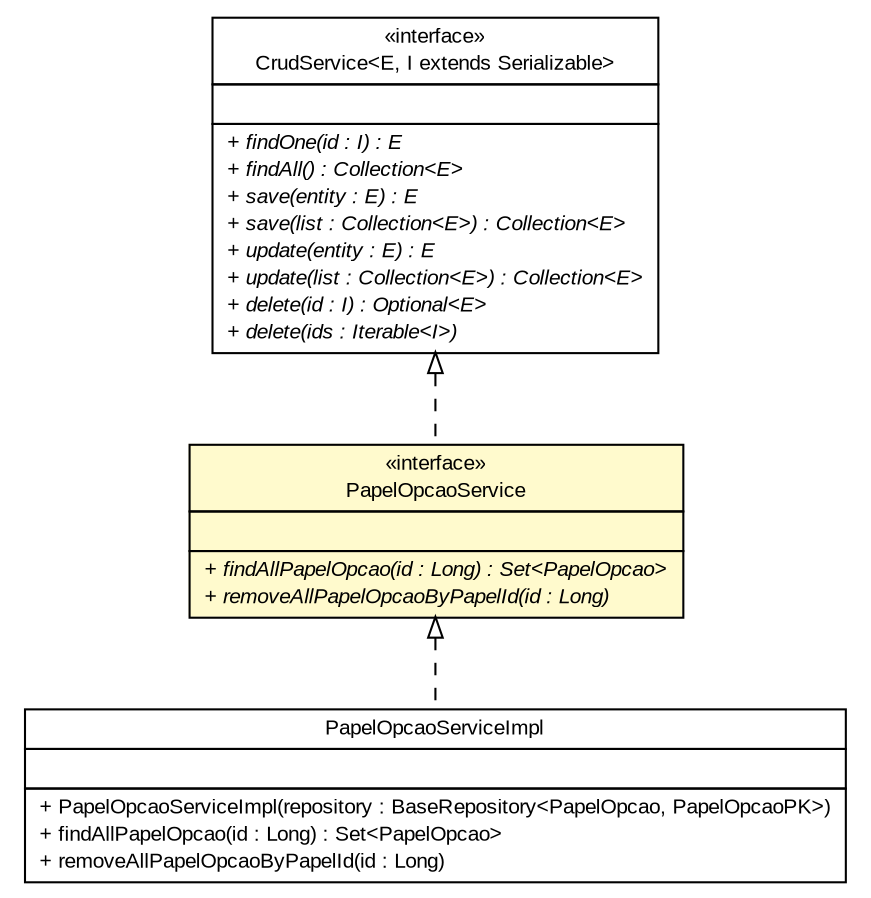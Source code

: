 #!/usr/local/bin/dot
#
# Class diagram 
# Generated by UMLGraph version R5_6 (http://www.umlgraph.org/)
#

digraph G {
	edge [fontname="arial",fontsize=10,labelfontname="arial",labelfontsize=10];
	node [fontname="arial",fontsize=10,shape=plaintext];
	nodesep=0.25;
	ranksep=0.5;
	// br.gov.to.sefaz.business.service.CrudService<E, I extends java.io.Serializable>
	c533823 [label=<<table title="br.gov.to.sefaz.business.service.CrudService" border="0" cellborder="1" cellspacing="0" cellpadding="2" port="p" href="../../../../business/service/CrudService.html">
		<tr><td><table border="0" cellspacing="0" cellpadding="1">
<tr><td align="center" balign="center"> &#171;interface&#187; </td></tr>
<tr><td align="center" balign="center"> CrudService&lt;E, I extends Serializable&gt; </td></tr>
		</table></td></tr>
		<tr><td><table border="0" cellspacing="0" cellpadding="1">
<tr><td align="left" balign="left">  </td></tr>
		</table></td></tr>
		<tr><td><table border="0" cellspacing="0" cellpadding="1">
<tr><td align="left" balign="left"><font face="arial italic" point-size="10.0"> + findOne(id : I) : E </font></td></tr>
<tr><td align="left" balign="left"><font face="arial italic" point-size="10.0"> + findAll() : Collection&lt;E&gt; </font></td></tr>
<tr><td align="left" balign="left"><font face="arial italic" point-size="10.0"> + save(entity : E) : E </font></td></tr>
<tr><td align="left" balign="left"><font face="arial italic" point-size="10.0"> + save(list : Collection&lt;E&gt;) : Collection&lt;E&gt; </font></td></tr>
<tr><td align="left" balign="left"><font face="arial italic" point-size="10.0"> + update(entity : E) : E </font></td></tr>
<tr><td align="left" balign="left"><font face="arial italic" point-size="10.0"> + update(list : Collection&lt;E&gt;) : Collection&lt;E&gt; </font></td></tr>
<tr><td align="left" balign="left"><font face="arial italic" point-size="10.0"> + delete(id : I) : Optional&lt;E&gt; </font></td></tr>
<tr><td align="left" balign="left"><font face="arial italic" point-size="10.0"> + delete(ids : Iterable&lt;I&gt;) </font></td></tr>
		</table></td></tr>
		</table>>, URL="../../../../business/service/CrudService.html", fontname="arial", fontcolor="black", fontsize=10.0];
	// br.gov.to.sefaz.seg.business.gestao.service.PapelOpcaoService
	c533943 [label=<<table title="br.gov.to.sefaz.seg.business.gestao.service.PapelOpcaoService" border="0" cellborder="1" cellspacing="0" cellpadding="2" port="p" bgcolor="lemonChiffon" href="./PapelOpcaoService.html">
		<tr><td><table border="0" cellspacing="0" cellpadding="1">
<tr><td align="center" balign="center"> &#171;interface&#187; </td></tr>
<tr><td align="center" balign="center"> PapelOpcaoService </td></tr>
		</table></td></tr>
		<tr><td><table border="0" cellspacing="0" cellpadding="1">
<tr><td align="left" balign="left">  </td></tr>
		</table></td></tr>
		<tr><td><table border="0" cellspacing="0" cellpadding="1">
<tr><td align="left" balign="left"><font face="arial italic" point-size="10.0"> + findAllPapelOpcao(id : Long) : Set&lt;PapelOpcao&gt; </font></td></tr>
<tr><td align="left" balign="left"><font face="arial italic" point-size="10.0"> + removeAllPapelOpcaoByPapelId(id : Long) </font></td></tr>
		</table></td></tr>
		</table>>, URL="./PapelOpcaoService.html", fontname="arial", fontcolor="black", fontsize=10.0];
	// br.gov.to.sefaz.seg.business.gestao.service.impl.PapelOpcaoServiceImpl
	c533977 [label=<<table title="br.gov.to.sefaz.seg.business.gestao.service.impl.PapelOpcaoServiceImpl" border="0" cellborder="1" cellspacing="0" cellpadding="2" port="p" href="./impl/PapelOpcaoServiceImpl.html">
		<tr><td><table border="0" cellspacing="0" cellpadding="1">
<tr><td align="center" balign="center"> PapelOpcaoServiceImpl </td></tr>
		</table></td></tr>
		<tr><td><table border="0" cellspacing="0" cellpadding="1">
<tr><td align="left" balign="left">  </td></tr>
		</table></td></tr>
		<tr><td><table border="0" cellspacing="0" cellpadding="1">
<tr><td align="left" balign="left"> + PapelOpcaoServiceImpl(repository : BaseRepository&lt;PapelOpcao, PapelOpcaoPK&gt;) </td></tr>
<tr><td align="left" balign="left"> + findAllPapelOpcao(id : Long) : Set&lt;PapelOpcao&gt; </td></tr>
<tr><td align="left" balign="left"> + removeAllPapelOpcaoByPapelId(id : Long) </td></tr>
		</table></td></tr>
		</table>>, URL="./impl/PapelOpcaoServiceImpl.html", fontname="arial", fontcolor="black", fontsize=10.0];
	//br.gov.to.sefaz.seg.business.gestao.service.PapelOpcaoService implements br.gov.to.sefaz.business.service.CrudService<E, I extends java.io.Serializable>
	c533823:p -> c533943:p [dir=back,arrowtail=empty,style=dashed];
	//br.gov.to.sefaz.seg.business.gestao.service.impl.PapelOpcaoServiceImpl implements br.gov.to.sefaz.seg.business.gestao.service.PapelOpcaoService
	c533943:p -> c533977:p [dir=back,arrowtail=empty,style=dashed];
}

